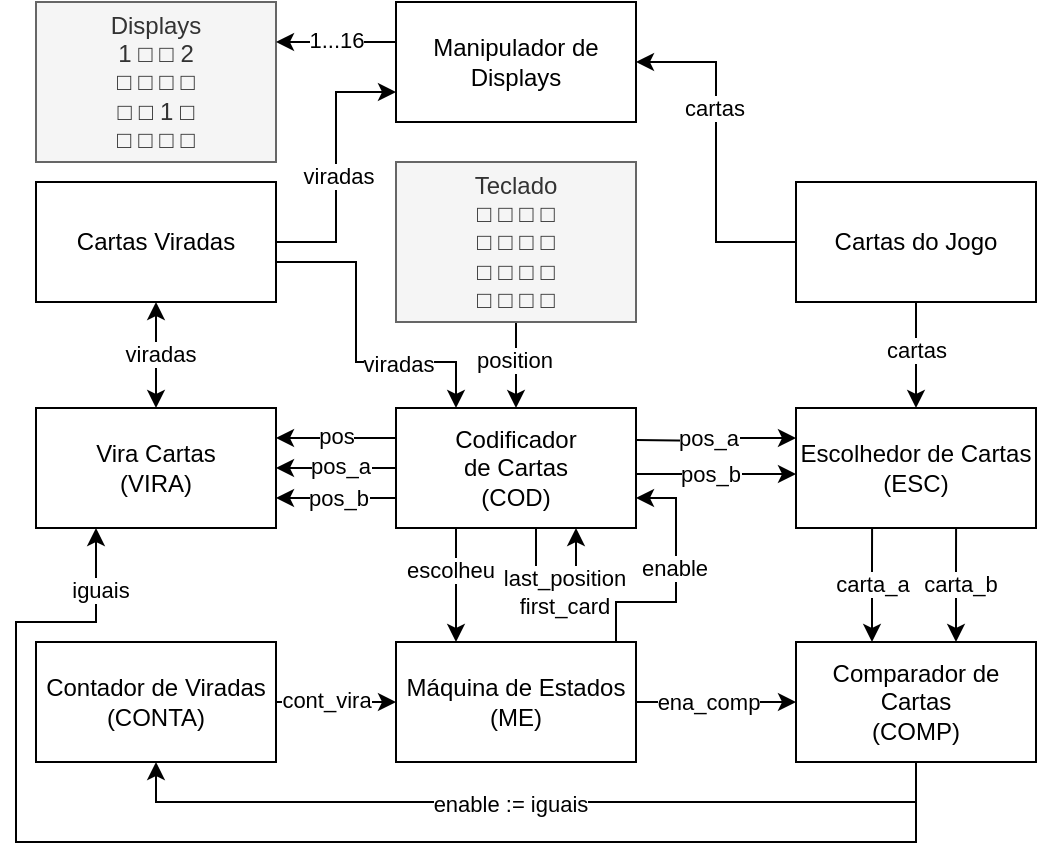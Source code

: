 <mxfile version="22.1.5" type="device">
  <diagram name="Page-1" id="N7zaA0e1mE8q2bTfTRf5">
    <mxGraphModel dx="614" dy="352" grid="1" gridSize="10" guides="1" tooltips="1" connect="1" arrows="1" fold="1" page="1" pageScale="1" pageWidth="850" pageHeight="1100" math="0" shadow="0">
      <root>
        <mxCell id="0" />
        <mxCell id="1" parent="0" />
        <mxCell id="_XashwOzzgeCxk08ripC-1" value="" style="edgeStyle=orthogonalEdgeStyle;rounded=0;orthogonalLoop=1;jettySize=auto;html=1;" edge="1" parent="1" source="_XashwOzzgeCxk08ripC-3" target="_XashwOzzgeCxk08ripC-15">
          <mxGeometry relative="1" as="geometry" />
        </mxCell>
        <mxCell id="_XashwOzzgeCxk08ripC-2" value="position" style="edgeLabel;html=1;align=center;verticalAlign=middle;resizable=0;points=[];" vertex="1" connectable="0" parent="_XashwOzzgeCxk08ripC-1">
          <mxGeometry x="-0.125" y="-1" relative="1" as="geometry">
            <mxPoint as="offset" />
          </mxGeometry>
        </mxCell>
        <mxCell id="_XashwOzzgeCxk08ripC-3" value="Teclado&lt;br&gt;□&amp;nbsp;□&amp;nbsp;□&amp;nbsp;□&lt;br&gt;&lt;b&gt;□&lt;/b&gt;&amp;nbsp;□&amp;nbsp;□&amp;nbsp;□&lt;br style=&quot;border-color: var(--border-color);&quot;&gt;□&amp;nbsp;□&amp;nbsp;□&amp;nbsp;□&lt;br style=&quot;border-color: var(--border-color);&quot;&gt;□&amp;nbsp;□&amp;nbsp;□&amp;nbsp;□" style="rounded=0;whiteSpace=wrap;html=1;fillColor=#f5f5f5;fontColor=#333333;strokeColor=#666666;" vertex="1" parent="1">
          <mxGeometry x="460" y="150" width="120" height="80" as="geometry" />
        </mxCell>
        <mxCell id="_XashwOzzgeCxk08ripC-4" value="Displays&lt;br&gt;1 □&amp;nbsp;□ 2&lt;br&gt;□&amp;nbsp;□&amp;nbsp;□&amp;nbsp;□&lt;br style=&quot;border-color: var(--border-color);&quot;&gt;□&amp;nbsp;□ 1 □&lt;br style=&quot;border-color: var(--border-color);&quot;&gt;□&amp;nbsp;□&amp;nbsp;□&amp;nbsp;□" style="rounded=0;whiteSpace=wrap;html=1;fillColor=#f5f5f5;fontColor=#333333;strokeColor=#666666;" vertex="1" parent="1">
          <mxGeometry x="280" y="70" width="120" height="80" as="geometry" />
        </mxCell>
        <mxCell id="_XashwOzzgeCxk08ripC-5" style="edgeStyle=orthogonalEdgeStyle;rounded=0;orthogonalLoop=1;jettySize=auto;html=1;entryX=1;entryY=0.5;entryDx=0;entryDy=0;" edge="1" parent="1" source="_XashwOzzgeCxk08ripC-15" target="_XashwOzzgeCxk08ripC-32">
          <mxGeometry relative="1" as="geometry" />
        </mxCell>
        <mxCell id="_XashwOzzgeCxk08ripC-6" value="pos_a" style="edgeLabel;html=1;align=center;verticalAlign=middle;resizable=0;points=[];" vertex="1" connectable="0" parent="_XashwOzzgeCxk08ripC-5">
          <mxGeometry x="0.275" relative="1" as="geometry">
            <mxPoint x="10" y="-1" as="offset" />
          </mxGeometry>
        </mxCell>
        <mxCell id="_XashwOzzgeCxk08ripC-7" style="edgeStyle=orthogonalEdgeStyle;rounded=0;orthogonalLoop=1;jettySize=auto;html=1;entryX=1;entryY=0.75;entryDx=0;entryDy=0;" edge="1" parent="1" source="_XashwOzzgeCxk08ripC-15" target="_XashwOzzgeCxk08ripC-32">
          <mxGeometry relative="1" as="geometry">
            <Array as="points">
              <mxPoint x="440" y="318" />
              <mxPoint x="440" y="318" />
            </Array>
          </mxGeometry>
        </mxCell>
        <mxCell id="_XashwOzzgeCxk08ripC-8" value="pos_b" style="edgeLabel;html=1;align=center;verticalAlign=middle;resizable=0;points=[];" vertex="1" connectable="0" parent="_XashwOzzgeCxk08ripC-7">
          <mxGeometry x="0.129" y="3" relative="1" as="geometry">
            <mxPoint x="5" y="-3" as="offset" />
          </mxGeometry>
        </mxCell>
        <mxCell id="_XashwOzzgeCxk08ripC-9" value="" style="edgeStyle=orthogonalEdgeStyle;rounded=0;orthogonalLoop=1;jettySize=auto;html=1;entryX=0;entryY=0.25;entryDx=0;entryDy=0;" edge="1" parent="1" target="_XashwOzzgeCxk08ripC-42">
          <mxGeometry relative="1" as="geometry">
            <mxPoint x="580" y="289" as="sourcePoint" />
            <mxPoint x="640" y="289" as="targetPoint" />
          </mxGeometry>
        </mxCell>
        <mxCell id="_XashwOzzgeCxk08ripC-10" value="pos_a" style="edgeLabel;html=1;align=center;verticalAlign=middle;resizable=0;points=[];" vertex="1" connectable="0" parent="_XashwOzzgeCxk08ripC-9">
          <mxGeometry x="0.073" relative="1" as="geometry">
            <mxPoint x="-6" as="offset" />
          </mxGeometry>
        </mxCell>
        <mxCell id="_XashwOzzgeCxk08ripC-11" style="edgeStyle=orthogonalEdgeStyle;rounded=0;orthogonalLoop=1;jettySize=auto;html=1;entryX=0;entryY=0.5;entryDx=0;entryDy=0;" edge="1" parent="1">
          <mxGeometry relative="1" as="geometry">
            <mxPoint x="580" y="306.04" as="sourcePoint" />
            <mxPoint x="660" y="306" as="targetPoint" />
            <Array as="points" />
          </mxGeometry>
        </mxCell>
        <mxCell id="_XashwOzzgeCxk08ripC-12" value="pos_b" style="edgeLabel;html=1;align=center;verticalAlign=middle;resizable=0;points=[];" vertex="1" connectable="0" parent="_XashwOzzgeCxk08ripC-11">
          <mxGeometry x="-0.39" y="-1" relative="1" as="geometry">
            <mxPoint x="12" y="-1" as="offset" />
          </mxGeometry>
        </mxCell>
        <mxCell id="_XashwOzzgeCxk08ripC-13" style="edgeStyle=orthogonalEdgeStyle;rounded=0;orthogonalLoop=1;jettySize=auto;html=1;entryX=0.25;entryY=0;entryDx=0;entryDy=0;" edge="1" parent="1" source="_XashwOzzgeCxk08ripC-15" target="_XashwOzzgeCxk08ripC-31">
          <mxGeometry relative="1" as="geometry">
            <Array as="points">
              <mxPoint x="490" y="350" />
              <mxPoint x="490" y="350" />
            </Array>
          </mxGeometry>
        </mxCell>
        <mxCell id="_XashwOzzgeCxk08ripC-14" value="escolheu" style="edgeLabel;html=1;align=center;verticalAlign=middle;resizable=0;points=[];" vertex="1" connectable="0" parent="_XashwOzzgeCxk08ripC-13">
          <mxGeometry x="-0.27" y="-3" relative="1" as="geometry">
            <mxPoint as="offset" />
          </mxGeometry>
        </mxCell>
        <mxCell id="_XashwOzzgeCxk08ripC-54" style="edgeStyle=orthogonalEdgeStyle;rounded=0;orthogonalLoop=1;jettySize=auto;html=1;entryX=1;entryY=0.25;entryDx=0;entryDy=0;" edge="1" parent="1" source="_XashwOzzgeCxk08ripC-15" target="_XashwOzzgeCxk08ripC-32">
          <mxGeometry relative="1" as="geometry">
            <Array as="points">
              <mxPoint x="440" y="288" />
              <mxPoint x="440" y="288" />
            </Array>
          </mxGeometry>
        </mxCell>
        <mxCell id="_XashwOzzgeCxk08ripC-55" value="pos" style="edgeLabel;html=1;align=center;verticalAlign=middle;resizable=0;points=[];" vertex="1" connectable="0" parent="_XashwOzzgeCxk08ripC-54">
          <mxGeometry x="0.133" y="-1" relative="1" as="geometry">
            <mxPoint x="4" as="offset" />
          </mxGeometry>
        </mxCell>
        <mxCell id="_XashwOzzgeCxk08ripC-15" value="Codificador&lt;br&gt;de Cartas&lt;br&gt;(COD)" style="whiteSpace=wrap;html=1;rounded=0;" vertex="1" parent="1">
          <mxGeometry x="460" y="273" width="120" height="60" as="geometry" />
        </mxCell>
        <mxCell id="_XashwOzzgeCxk08ripC-16" style="edgeStyle=orthogonalEdgeStyle;rounded=0;orthogonalLoop=1;jettySize=auto;html=1;entryX=0.75;entryY=1;entryDx=0;entryDy=0;" edge="1" parent="1" source="_XashwOzzgeCxk08ripC-15" target="_XashwOzzgeCxk08ripC-15">
          <mxGeometry relative="1" as="geometry">
            <mxPoint x="570" y="390" as="targetPoint" />
            <Array as="points">
              <mxPoint x="530" y="370" />
              <mxPoint x="550" y="370" />
            </Array>
          </mxGeometry>
        </mxCell>
        <mxCell id="_XashwOzzgeCxk08ripC-17" value="last_position&lt;br&gt;first_card" style="edgeLabel;html=1;align=center;verticalAlign=middle;resizable=0;points=[];" vertex="1" connectable="0" parent="_XashwOzzgeCxk08ripC-16">
          <mxGeometry x="-0.066" relative="1" as="geometry">
            <mxPoint x="7" y="-5" as="offset" />
          </mxGeometry>
        </mxCell>
        <mxCell id="_XashwOzzgeCxk08ripC-18" value="" style="edgeStyle=orthogonalEdgeStyle;rounded=0;orthogonalLoop=1;jettySize=auto;html=1;entryX=0.25;entryY=0;entryDx=0;entryDy=0;" edge="1" parent="1" source="_XashwOzzgeCxk08ripC-24" target="_XashwOzzgeCxk08ripC-15">
          <mxGeometry relative="1" as="geometry">
            <Array as="points">
              <mxPoint x="440" y="200" />
              <mxPoint x="440" y="250" />
              <mxPoint x="490" y="250" />
            </Array>
            <mxPoint x="480" y="270" as="targetPoint" />
          </mxGeometry>
        </mxCell>
        <mxCell id="_XashwOzzgeCxk08ripC-19" value="viradas" style="edgeLabel;html=1;align=center;verticalAlign=middle;resizable=0;points=[];" vertex="1" connectable="0" parent="_XashwOzzgeCxk08ripC-18">
          <mxGeometry x="-0.247" relative="1" as="geometry">
            <mxPoint x="21" y="29" as="offset" />
          </mxGeometry>
        </mxCell>
        <mxCell id="_XashwOzzgeCxk08ripC-20" value="" style="edgeStyle=orthogonalEdgeStyle;rounded=0;orthogonalLoop=1;jettySize=auto;html=1;startArrow=classic;startFill=1;" edge="1" parent="1" source="_XashwOzzgeCxk08ripC-24" target="_XashwOzzgeCxk08ripC-32">
          <mxGeometry relative="1" as="geometry" />
        </mxCell>
        <mxCell id="_XashwOzzgeCxk08ripC-21" value="viradas" style="edgeLabel;html=1;align=center;verticalAlign=middle;resizable=0;points=[];" vertex="1" connectable="0" parent="_XashwOzzgeCxk08ripC-20">
          <mxGeometry x="-0.207" y="2" relative="1" as="geometry">
            <mxPoint y="5" as="offset" />
          </mxGeometry>
        </mxCell>
        <mxCell id="_XashwOzzgeCxk08ripC-22" style="edgeStyle=orthogonalEdgeStyle;rounded=0;orthogonalLoop=1;jettySize=auto;html=1;entryX=0;entryY=0.75;entryDx=0;entryDy=0;" edge="1" parent="1" source="_XashwOzzgeCxk08ripC-24" target="_XashwOzzgeCxk08ripC-53">
          <mxGeometry relative="1" as="geometry" />
        </mxCell>
        <mxCell id="_XashwOzzgeCxk08ripC-23" value="viradas" style="edgeLabel;html=1;align=center;verticalAlign=middle;resizable=0;points=[];" vertex="1" connectable="0" parent="_XashwOzzgeCxk08ripC-22">
          <mxGeometry x="-0.062" y="-1" relative="1" as="geometry">
            <mxPoint as="offset" />
          </mxGeometry>
        </mxCell>
        <mxCell id="_XashwOzzgeCxk08ripC-24" value="Cartas Viradas" style="whiteSpace=wrap;html=1;rounded=0;" vertex="1" parent="1">
          <mxGeometry x="280" y="160" width="120" height="60" as="geometry" />
        </mxCell>
        <mxCell id="_XashwOzzgeCxk08ripC-25" style="edgeStyle=orthogonalEdgeStyle;rounded=0;orthogonalLoop=1;jettySize=auto;html=1;entryX=1;entryY=0.75;entryDx=0;entryDy=0;" edge="1" parent="1" source="_XashwOzzgeCxk08ripC-31" target="_XashwOzzgeCxk08ripC-15">
          <mxGeometry relative="1" as="geometry">
            <Array as="points">
              <mxPoint x="570" y="370" />
              <mxPoint x="600" y="370" />
              <mxPoint x="600" y="318" />
            </Array>
          </mxGeometry>
        </mxCell>
        <mxCell id="_XashwOzzgeCxk08ripC-26" value="enable" style="edgeLabel;html=1;align=center;verticalAlign=middle;resizable=0;points=[];" vertex="1" connectable="0" parent="_XashwOzzgeCxk08ripC-25">
          <mxGeometry x="0.098" y="1" relative="1" as="geometry">
            <mxPoint as="offset" />
          </mxGeometry>
        </mxCell>
        <mxCell id="_XashwOzzgeCxk08ripC-29" value="" style="edgeStyle=orthogonalEdgeStyle;rounded=0;orthogonalLoop=1;jettySize=auto;html=1;" edge="1" parent="1" source="_XashwOzzgeCxk08ripC-31" target="_XashwOzzgeCxk08ripC-47">
          <mxGeometry relative="1" as="geometry" />
        </mxCell>
        <mxCell id="_XashwOzzgeCxk08ripC-30" value="ena_comp" style="edgeLabel;html=1;align=center;verticalAlign=middle;resizable=0;points=[];" vertex="1" connectable="0" parent="_XashwOzzgeCxk08ripC-29">
          <mxGeometry x="-0.375" y="-2" relative="1" as="geometry">
            <mxPoint x="11" y="-2" as="offset" />
          </mxGeometry>
        </mxCell>
        <mxCell id="_XashwOzzgeCxk08ripC-31" value="Máquina de Estados&lt;br&gt;(ME)" style="whiteSpace=wrap;html=1;rounded=0;" vertex="1" parent="1">
          <mxGeometry x="460" y="390" width="120" height="60" as="geometry" />
        </mxCell>
        <mxCell id="_XashwOzzgeCxk08ripC-32" value="Vira Cartas&lt;br&gt;(VIRA)" style="whiteSpace=wrap;html=1;rounded=0;" vertex="1" parent="1">
          <mxGeometry x="280" y="273" width="120" height="60" as="geometry" />
        </mxCell>
        <mxCell id="_XashwOzzgeCxk08ripC-33" value="" style="edgeStyle=orthogonalEdgeStyle;rounded=0;orthogonalLoop=1;jettySize=auto;html=1;" edge="1" parent="1" source="_XashwOzzgeCxk08ripC-37" target="_XashwOzzgeCxk08ripC-42">
          <mxGeometry relative="1" as="geometry" />
        </mxCell>
        <mxCell id="_XashwOzzgeCxk08ripC-34" value="cartas" style="edgeLabel;html=1;align=center;verticalAlign=middle;resizable=0;points=[];" vertex="1" connectable="0" parent="_XashwOzzgeCxk08ripC-33">
          <mxGeometry x="-0.087" relative="1" as="geometry">
            <mxPoint as="offset" />
          </mxGeometry>
        </mxCell>
        <mxCell id="_XashwOzzgeCxk08ripC-35" style="edgeStyle=orthogonalEdgeStyle;rounded=0;orthogonalLoop=1;jettySize=auto;html=1;entryX=1;entryY=0.5;entryDx=0;entryDy=0;" edge="1" parent="1" source="_XashwOzzgeCxk08ripC-37" target="_XashwOzzgeCxk08ripC-53">
          <mxGeometry relative="1" as="geometry" />
        </mxCell>
        <mxCell id="_XashwOzzgeCxk08ripC-36" value="cartas" style="edgeLabel;html=1;align=center;verticalAlign=middle;resizable=0;points=[];" vertex="1" connectable="0" parent="_XashwOzzgeCxk08ripC-35">
          <mxGeometry x="0.257" y="1" relative="1" as="geometry">
            <mxPoint as="offset" />
          </mxGeometry>
        </mxCell>
        <mxCell id="_XashwOzzgeCxk08ripC-37" value="Cartas do Jogo" style="whiteSpace=wrap;html=1;rounded=0;" vertex="1" parent="1">
          <mxGeometry x="660" y="160" width="120" height="60" as="geometry" />
        </mxCell>
        <mxCell id="_XashwOzzgeCxk08ripC-38" style="edgeStyle=orthogonalEdgeStyle;rounded=0;orthogonalLoop=1;jettySize=auto;html=1;entryX=0.25;entryY=0;entryDx=0;entryDy=0;" edge="1" parent="1">
          <mxGeometry relative="1" as="geometry">
            <mxPoint x="698.04" y="333" as="sourcePoint" />
            <mxPoint x="698" y="390" as="targetPoint" />
            <Array as="points">
              <mxPoint x="698" y="350" />
              <mxPoint x="698" y="350" />
            </Array>
          </mxGeometry>
        </mxCell>
        <mxCell id="_XashwOzzgeCxk08ripC-39" value="carta_a" style="edgeLabel;html=1;align=center;verticalAlign=middle;resizable=0;points=[];" vertex="1" connectable="0" parent="_XashwOzzgeCxk08ripC-38">
          <mxGeometry x="-0.018" relative="1" as="geometry">
            <mxPoint as="offset" />
          </mxGeometry>
        </mxCell>
        <mxCell id="_XashwOzzgeCxk08ripC-40" style="edgeStyle=orthogonalEdgeStyle;rounded=0;orthogonalLoop=1;jettySize=auto;html=1;entryX=0.75;entryY=0;entryDx=0;entryDy=0;" edge="1" parent="1">
          <mxGeometry relative="1" as="geometry">
            <mxPoint x="740.04" y="333" as="sourcePoint" />
            <mxPoint x="740" y="390" as="targetPoint" />
            <Array as="points">
              <mxPoint x="740" y="350" />
              <mxPoint x="740" y="350" />
            </Array>
          </mxGeometry>
        </mxCell>
        <mxCell id="_XashwOzzgeCxk08ripC-41" value="carta_b" style="edgeLabel;html=1;align=center;verticalAlign=middle;resizable=0;points=[];" vertex="1" connectable="0" parent="_XashwOzzgeCxk08ripC-40">
          <mxGeometry x="-0.018" y="2" relative="1" as="geometry">
            <mxPoint as="offset" />
          </mxGeometry>
        </mxCell>
        <mxCell id="_XashwOzzgeCxk08ripC-42" value="Escolhedor de Cartas&lt;br&gt;(ESC)" style="whiteSpace=wrap;html=1;rounded=0;" vertex="1" parent="1">
          <mxGeometry x="660" y="273" width="120" height="60" as="geometry" />
        </mxCell>
        <mxCell id="_XashwOzzgeCxk08ripC-43" style="edgeStyle=orthogonalEdgeStyle;rounded=0;orthogonalLoop=1;jettySize=auto;html=1;entryX=0.25;entryY=1;entryDx=0;entryDy=0;" edge="1" parent="1" source="_XashwOzzgeCxk08ripC-47" target="_XashwOzzgeCxk08ripC-32">
          <mxGeometry relative="1" as="geometry">
            <Array as="points">
              <mxPoint x="720" y="490" />
              <mxPoint x="270" y="490" />
              <mxPoint x="270" y="380" />
              <mxPoint x="310" y="380" />
            </Array>
          </mxGeometry>
        </mxCell>
        <mxCell id="_XashwOzzgeCxk08ripC-44" value="iguais" style="edgeLabel;html=1;align=center;verticalAlign=middle;resizable=0;points=[];" vertex="1" connectable="0" parent="_XashwOzzgeCxk08ripC-43">
          <mxGeometry x="0.901" y="-2" relative="1" as="geometry">
            <mxPoint y="-3" as="offset" />
          </mxGeometry>
        </mxCell>
        <mxCell id="_XashwOzzgeCxk08ripC-45" style="edgeStyle=orthogonalEdgeStyle;rounded=0;orthogonalLoop=1;jettySize=auto;html=1;entryX=0.5;entryY=1;entryDx=0;entryDy=0;" edge="1" parent="1" source="_XashwOzzgeCxk08ripC-47" target="_XashwOzzgeCxk08ripC-50">
          <mxGeometry relative="1" as="geometry">
            <Array as="points">
              <mxPoint x="720" y="470" />
              <mxPoint x="340" y="470" />
            </Array>
          </mxGeometry>
        </mxCell>
        <mxCell id="_XashwOzzgeCxk08ripC-46" value="enable := iguais" style="edgeLabel;html=1;align=center;verticalAlign=middle;resizable=0;points=[];" vertex="1" connectable="0" parent="_XashwOzzgeCxk08ripC-45">
          <mxGeometry x="0.386" y="2" relative="1" as="geometry">
            <mxPoint x="68" y="-1" as="offset" />
          </mxGeometry>
        </mxCell>
        <mxCell id="_XashwOzzgeCxk08ripC-47" value="Comparador de Cartas&lt;br&gt;(COMP)" style="whiteSpace=wrap;html=1;rounded=0;" vertex="1" parent="1">
          <mxGeometry x="660" y="390" width="120" height="60" as="geometry" />
        </mxCell>
        <mxCell id="_XashwOzzgeCxk08ripC-48" value="" style="edgeStyle=orthogonalEdgeStyle;rounded=0;orthogonalLoop=1;jettySize=auto;html=1;" edge="1" parent="1" source="_XashwOzzgeCxk08ripC-50" target="_XashwOzzgeCxk08ripC-31">
          <mxGeometry relative="1" as="geometry" />
        </mxCell>
        <mxCell id="_XashwOzzgeCxk08ripC-49" value="cont_vira" style="edgeLabel;html=1;align=center;verticalAlign=middle;resizable=0;points=[];" vertex="1" connectable="0" parent="_XashwOzzgeCxk08ripC-48">
          <mxGeometry x="-0.087" y="1" relative="1" as="geometry">
            <mxPoint x="-3" as="offset" />
          </mxGeometry>
        </mxCell>
        <mxCell id="_XashwOzzgeCxk08ripC-50" value="Contador de Viradas&lt;br&gt;(CONTA)" style="whiteSpace=wrap;html=1;rounded=0;" vertex="1" parent="1">
          <mxGeometry x="280" y="390" width="120" height="60" as="geometry" />
        </mxCell>
        <mxCell id="_XashwOzzgeCxk08ripC-51" style="edgeStyle=orthogonalEdgeStyle;rounded=0;orthogonalLoop=1;jettySize=auto;html=1;entryX=1;entryY=0.25;entryDx=0;entryDy=0;" edge="1" parent="1" source="_XashwOzzgeCxk08ripC-53" target="_XashwOzzgeCxk08ripC-4">
          <mxGeometry relative="1" as="geometry">
            <Array as="points">
              <mxPoint x="440" y="90" />
              <mxPoint x="440" y="90" />
            </Array>
          </mxGeometry>
        </mxCell>
        <mxCell id="_XashwOzzgeCxk08ripC-52" value="1...16" style="edgeLabel;html=1;align=center;verticalAlign=middle;resizable=0;points=[];" vertex="1" connectable="0" parent="_XashwOzzgeCxk08ripC-51">
          <mxGeometry x="0.167" y="-1" relative="1" as="geometry">
            <mxPoint x="5" as="offset" />
          </mxGeometry>
        </mxCell>
        <mxCell id="_XashwOzzgeCxk08ripC-53" value="Manipulador de Displays" style="whiteSpace=wrap;html=1;rounded=0;" vertex="1" parent="1">
          <mxGeometry x="460" y="70" width="120" height="60" as="geometry" />
        </mxCell>
      </root>
    </mxGraphModel>
  </diagram>
</mxfile>
